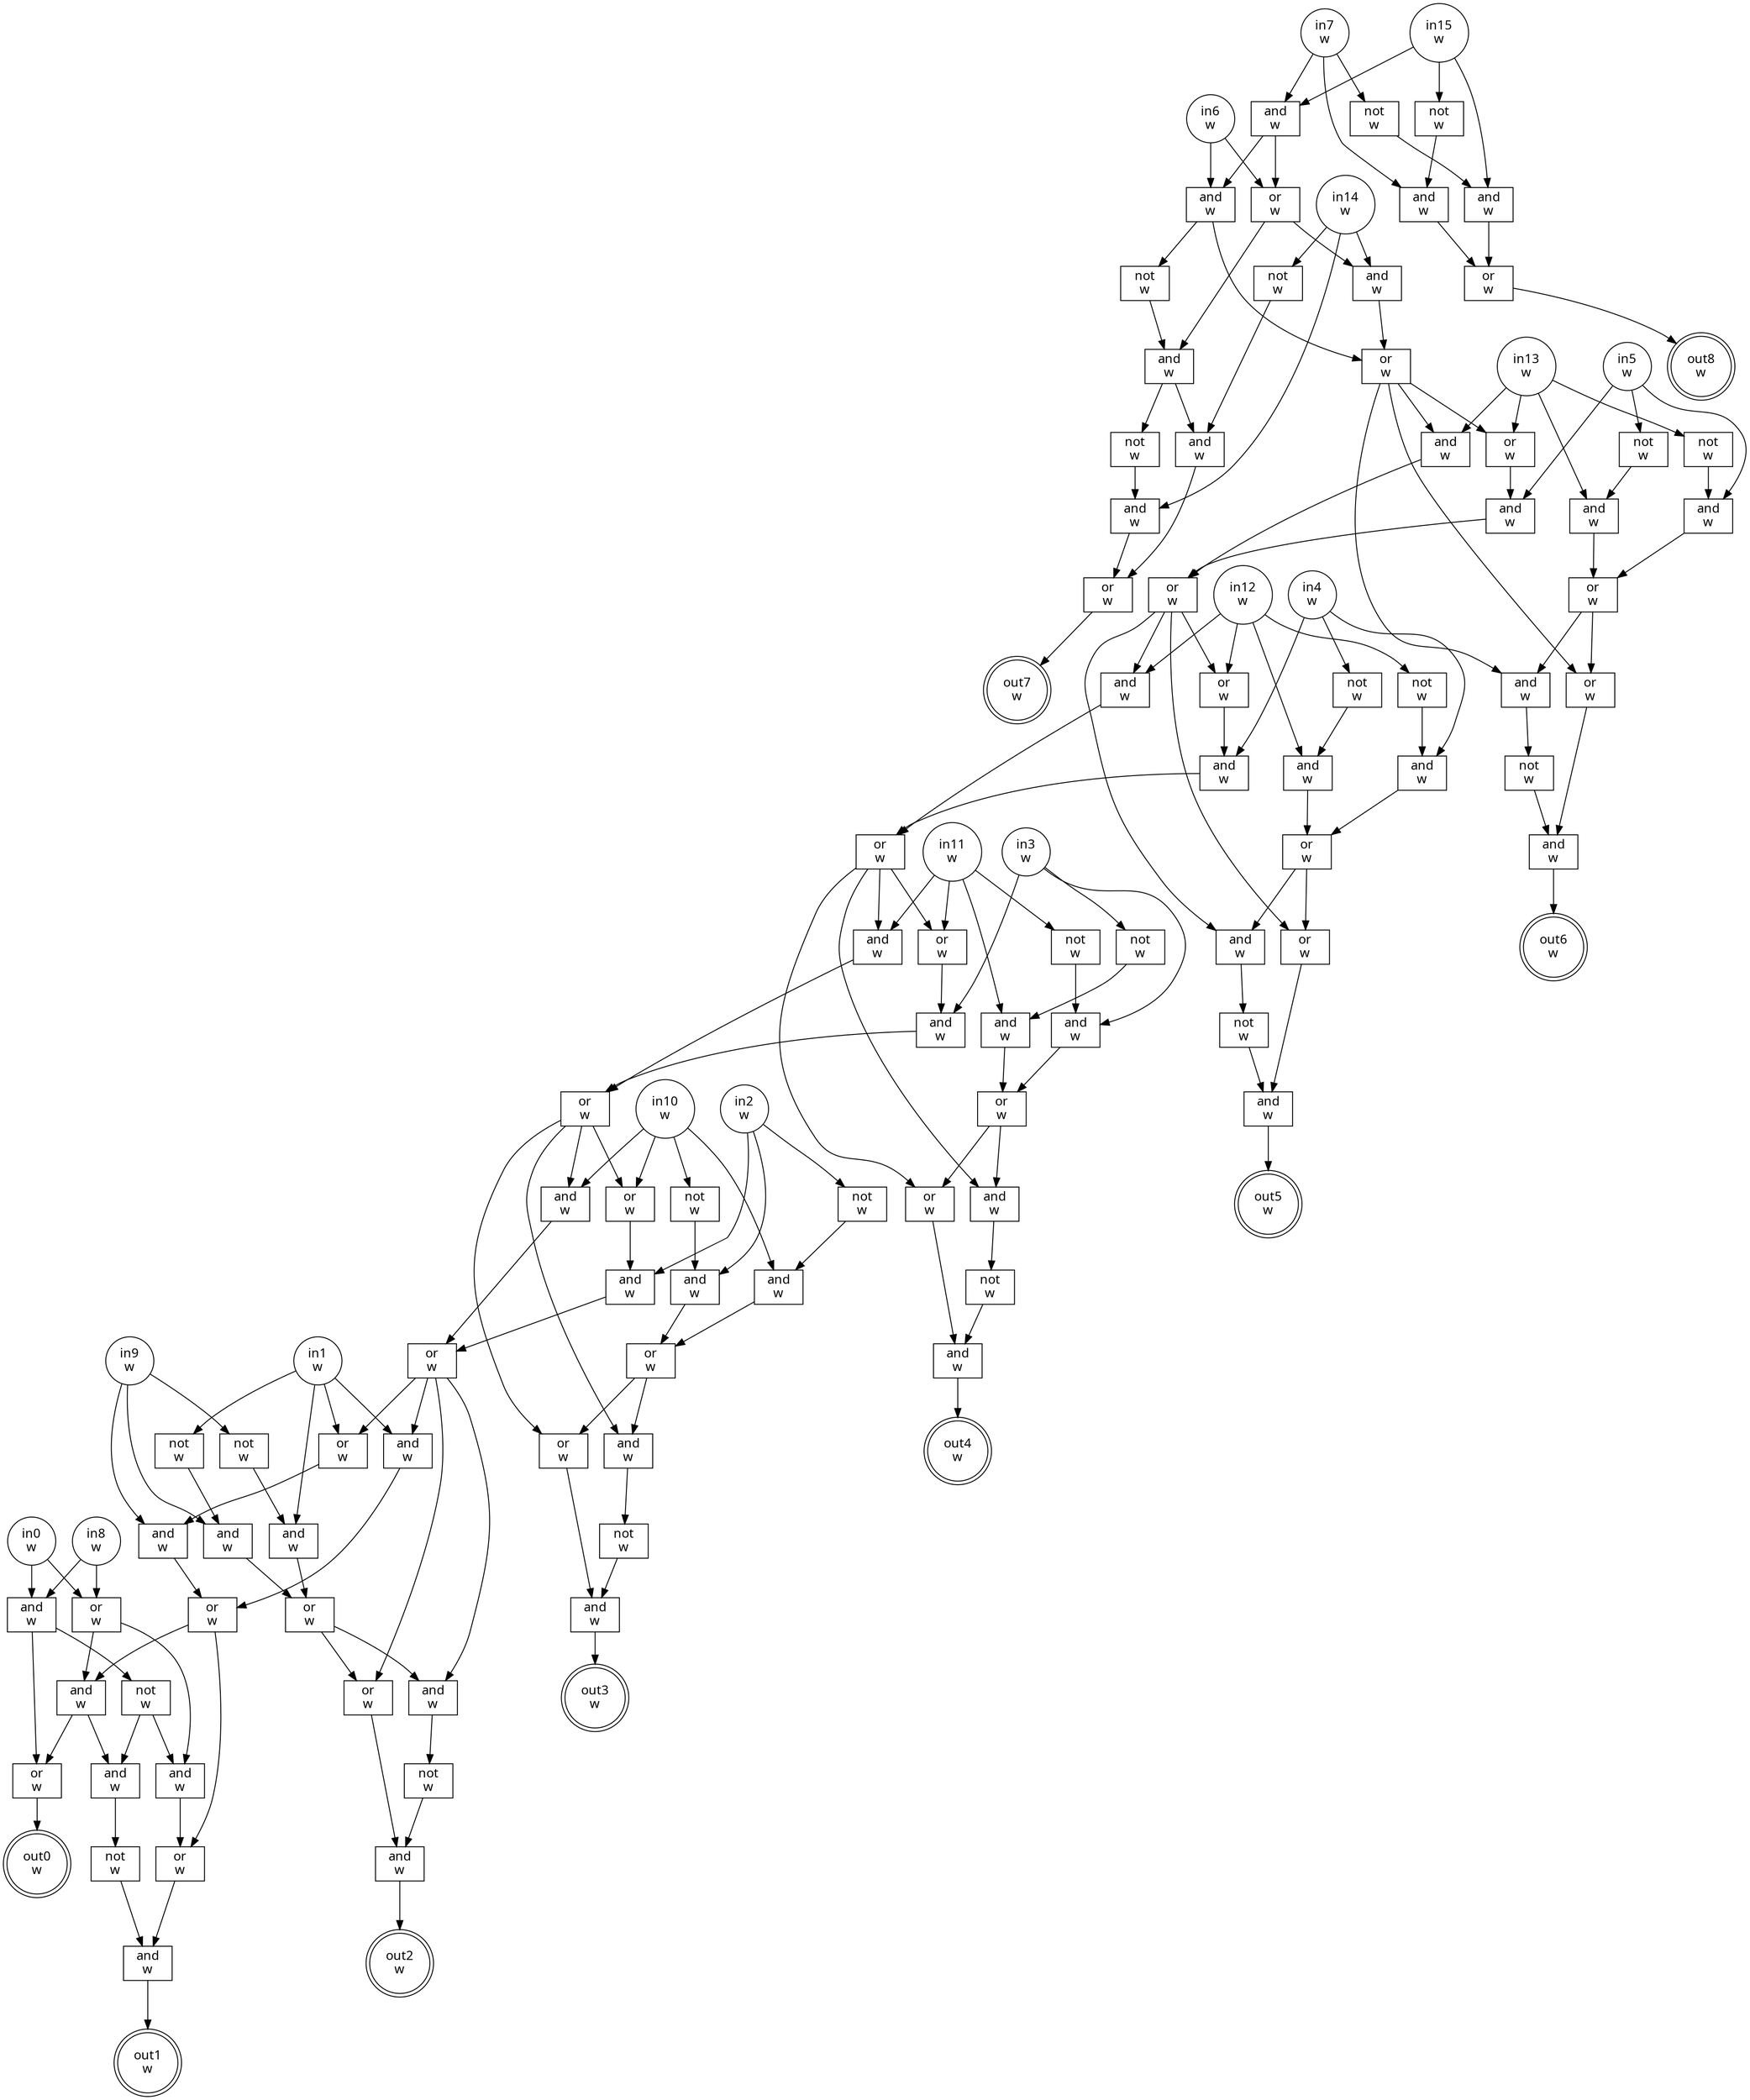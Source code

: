 digraph circuit{
	node [style = filled, fillcolor = white,shape=rect, fontname=geneva]
	g0 [label="in0\nw",shape=circle,fillcolor=white]
	g1 [label="in1\nw",shape=circle,fillcolor=white]
	g2 [label="in2\nw",shape=circle,fillcolor=white]
	g3 [label="in3\nw",shape=circle,fillcolor=white]
	g4 [label="in4\nw",shape=circle,fillcolor=white]
	g5 [label="in5\nw",shape=circle,fillcolor=white]
	g6 [label="in6\nw",shape=circle,fillcolor=white]
	g7 [label="in7\nw",shape=circle,fillcolor=white]
	g8 [label="in8\nw",shape=circle,fillcolor=white]
	g9 [label="in9\nw",shape=circle,fillcolor=white]
	g10 [label="in10\nw",shape=circle,fillcolor=white]
	g11 [label="in11\nw",shape=circle,fillcolor=white]
	g12 [label="in12\nw",shape=circle,fillcolor=white]
	g13 [label="in13\nw",shape=circle,fillcolor=white]
	g14 [label="in14\nw",shape=circle,fillcolor=white]
	g15 [label="in15\nw",shape=circle,fillcolor=white]
	g16 [label="not\nw",fillcolor=white]
	g17 [label="not\nw",fillcolor=white]
	g18 [label="not\nw",fillcolor=white]
	g19 [label="not\nw",fillcolor=white]
	g20 [label="not\nw",fillcolor=white]
	g21 [label="not\nw",fillcolor=white]
	g22 [label="not\nw",fillcolor=white]
	g23 [label="and\nw",fillcolor=white]
	g24 [label="and\nw",fillcolor=white]
	g25 [label="not\nw",fillcolor=white]
	g26 [label="and\nw",fillcolor=white]
	g27 [label="or\nw",fillcolor=white]
	g28 [label="and\nw",fillcolor=white]
	g29 [label="not\nw",fillcolor=white]
	g30 [label="or\nw",fillcolor=white]
	g31 [label="and\nw",fillcolor=white]
	g32 [label="and\nw",fillcolor=white]
	g33 [label="not\nw",fillcolor=white]
	g34 [label="and\nw",fillcolor=white]
	g35 [label="or\nw",fillcolor=white]
	g36 [label="and\nw",fillcolor=white]
	g37 [label="or\nw",fillcolor=white]
	g38 [label="or\nw",fillcolor=white]
	g39 [label="and\nw",fillcolor=white]
	g40 [label="and\nw",fillcolor=white]
	g41 [label="and\nw",fillcolor=white]
	g42 [label="or\nw",fillcolor=white]
	g43 [label="or\nw",fillcolor=white]
	g44 [label="and\nw",fillcolor=white]
	g45 [label="not\nw",fillcolor=white]
	g46 [label="and\nw",fillcolor=white]
	g47 [label="or\nw",fillcolor=white]
	g48 [label="and\nw",fillcolor=white]
	g49 [label="not\nw",fillcolor=white]
	g50 [label="or\nw",fillcolor=white]
	g51 [label="and\nw",fillcolor=white]
	g52 [label="and\nw",fillcolor=white]
	g53 [label="and\nw",fillcolor=white]
	g54 [label="or\nw",fillcolor=white]
	g55 [label="or\nw",fillcolor=white]
	g56 [label="and\nw",fillcolor=white]
	g57 [label="not\nw",fillcolor=white]
	g58 [label="and\nw",fillcolor=white]
	g59 [label="or\nw",fillcolor=white]
	g60 [label="and\nw",fillcolor=white]
	g61 [label="not\nw",fillcolor=white]
	g62 [label="or\nw",fillcolor=white]
	g63 [label="and\nw",fillcolor=white]
	g64 [label="and\nw",fillcolor=white]
	g65 [label="and\nw",fillcolor=white]
	g66 [label="or\nw",fillcolor=white]
	g67 [label="or\nw",fillcolor=white]
	g68 [label="and\nw",fillcolor=white]
	g69 [label="not\nw",fillcolor=white]
	g70 [label="and\nw",fillcolor=white]
	g71 [label="or\nw",fillcolor=white]
	g72 [label="and\nw",fillcolor=white]
	g73 [label="not\nw",fillcolor=white]
	g74 [label="or\nw",fillcolor=white]
	g75 [label="and\nw",fillcolor=white]
	g76 [label="and\nw",fillcolor=white]
	g77 [label="and\nw",fillcolor=white]
	g78 [label="or\nw",fillcolor=white]
	g79 [label="not\nw",fillcolor=white]
	g80 [label="and\nw",fillcolor=white]
	g81 [label="or\nw",fillcolor=white]
	g82 [label="and\nw",fillcolor=white]
	g83 [label="not\nw",fillcolor=white]
	g84 [label="or\nw",fillcolor=white]
	g85 [label="and\nw",fillcolor=white]
	g86 [label="and\nw",fillcolor=white]
	g87 [label="or\nw",fillcolor=white]
	g88 [label="and\nw",fillcolor=white]
	g89 [label="and\nw",fillcolor=white]
	g90 [label="or\nw",fillcolor=white]
	g91 [label="not\nw",fillcolor=white]
	g92 [label="and\nw",fillcolor=white]
	g93 [label="or\nw",fillcolor=white]
	g94 [label="and\nw",fillcolor=white]
	g95 [label="not\nw",fillcolor=white]
	g96 [label="or\nw",fillcolor=white]
	g97 [label="and\nw",fillcolor=white]
	g98 [label="and\nw",fillcolor=white]
	g99 [label="not\nw",fillcolor=white]
	g100 [label="or\nw",fillcolor=white]
	g101 [label="and\nw",fillcolor=white]
	g102 [label="or\nw",fillcolor=white]
	g103 [label="and\nw",fillcolor=white]
	g104 [label="and\nw",fillcolor=white]
	g105 [label="not\nw",fillcolor=white]
	g106 [label="and\nw",fillcolor=white]
	g107 [label="or\nw",fillcolor=white]
	g108 [label="out0\nw",shape=doublecircle,fillcolor=white]
	g109 [label="out1\nw",shape=doublecircle,fillcolor=white]
	g110 [label="out2\nw",shape=doublecircle,fillcolor=white]
	g111 [label="out3\nw",shape=doublecircle,fillcolor=white]
	g112 [label="out4\nw",shape=doublecircle,fillcolor=white]
	g113 [label="out5\nw",shape=doublecircle,fillcolor=white]
	g114 [label="out6\nw",shape=doublecircle,fillcolor=white]
	g115 [label="out7\nw",shape=doublecircle,fillcolor=white]
	g116 [label="out8\nw",shape=doublecircle,fillcolor=white]
	edge [fontname=Geneva,fontcolor=forestgreen]
	g0->g98
	g0->g100
	g1->g86
	g1->g87
	g1->g89
	g1->g91
	g2->g76
	g2->g77
	g2->g79
	g3->g64
	g3->g65
	g3->g69
	g4->g52
	g4->g53
	g4->g57
	g5->g40
	g5->g41
	g5->g45
	g6->g28
	g6->g30
	g7->g23
	g7->g24
	g7->g25
	g8->g98
	g8->g100
	g9->g22
	g9->g88
	g9->g92
	g10->g21
	g10->g67
	g10->g68
	g10->g80
	g11->g20
	g11->g55
	g11->g56
	g11->g70
	g12->g19
	g12->g43
	g12->g44
	g12->g58
	g13->g18
	g13->g38
	g13->g39
	g13->g46
	g14->g17
	g14->g34
	g14->g36
	g15->g16
	g15->g24
	g15->g26
	g16->g23
	g17->g32
	g18->g40
	g19->g52
	g20->g64
	g21->g76
	g22->g86
	g23->g27
	g24->g28
	g24->g30
	g25->g26
	g26->g27
	g27->g116
	g28->g29
	g28->g37
	g29->g31
	g30->g31
	g30->g36
	g31->g32
	g31->g33
	g32->g35
	g33->g34
	g34->g35
	g35->g115
	g36->g37
	g37->g38
	g37->g39
	g37->g48
	g37->g50
	g38->g41
	g39->g42
	g40->g47
	g41->g42
	g42->g43
	g42->g44
	g42->g60
	g42->g62
	g43->g53
	g44->g54
	g45->g46
	g46->g47
	g47->g48
	g47->g50
	g48->g49
	g49->g51
	g50->g51
	g51->g114
	g52->g59
	g53->g54
	g54->g55
	g54->g56
	g54->g72
	g54->g74
	g55->g65
	g56->g66
	g57->g58
	g58->g59
	g59->g60
	g59->g62
	g60->g61
	g61->g63
	g62->g63
	g63->g113
	g64->g71
	g65->g66
	g66->g67
	g66->g68
	g66->g82
	g66->g84
	g67->g77
	g68->g78
	g69->g70
	g70->g71
	g71->g72
	g71->g74
	g72->g73
	g73->g75
	g74->g75
	g75->g112
	g76->g81
	g77->g78
	g78->g87
	g78->g89
	g78->g94
	g78->g96
	g79->g80
	g80->g81
	g81->g82
	g81->g84
	g82->g83
	g83->g85
	g84->g85
	g85->g111
	g86->g93
	g87->g88
	g88->g90
	g89->g90
	g90->g102
	g90->g103
	g91->g92
	g92->g93
	g93->g94
	g93->g96
	g94->g95
	g95->g97
	g96->g97
	g97->g110
	g98->g99
	g98->g107
	g99->g101
	g99->g104
	g100->g101
	g100->g103
	g101->g102
	g102->g106
	g103->g104
	g103->g107
	g104->g105
	g105->g106
	g106->g109
	g107->g108
}